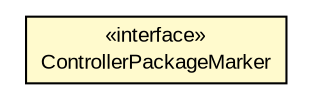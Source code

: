 #!/usr/local/bin/dot
#
# Class diagram 
# Generated by UMLGraph version R5_6 (http://www.umlgraph.org/)
#

digraph G {
	edge [fontname="arial",fontsize=10,labelfontname="arial",labelfontsize=10];
	node [fontname="arial",fontsize=10,shape=plaintext];
	nodesep=0.25;
	ranksep=0.5;
	// br.gov.to.sefaz.arr.parametros.controller.ControllerPackageMarker
	c380064 [label=<<table title="br.gov.to.sefaz.arr.parametros.controller.ControllerPackageMarker" border="0" cellborder="1" cellspacing="0" cellpadding="2" port="p" bgcolor="lemonChiffon" href="./ControllerPackageMarker.html">
		<tr><td><table border="0" cellspacing="0" cellpadding="1">
<tr><td align="center" balign="center"> &#171;interface&#187; </td></tr>
<tr><td align="center" balign="center"> ControllerPackageMarker </td></tr>
		</table></td></tr>
		</table>>, URL="./ControllerPackageMarker.html", fontname="arial", fontcolor="black", fontsize=10.0];
}

